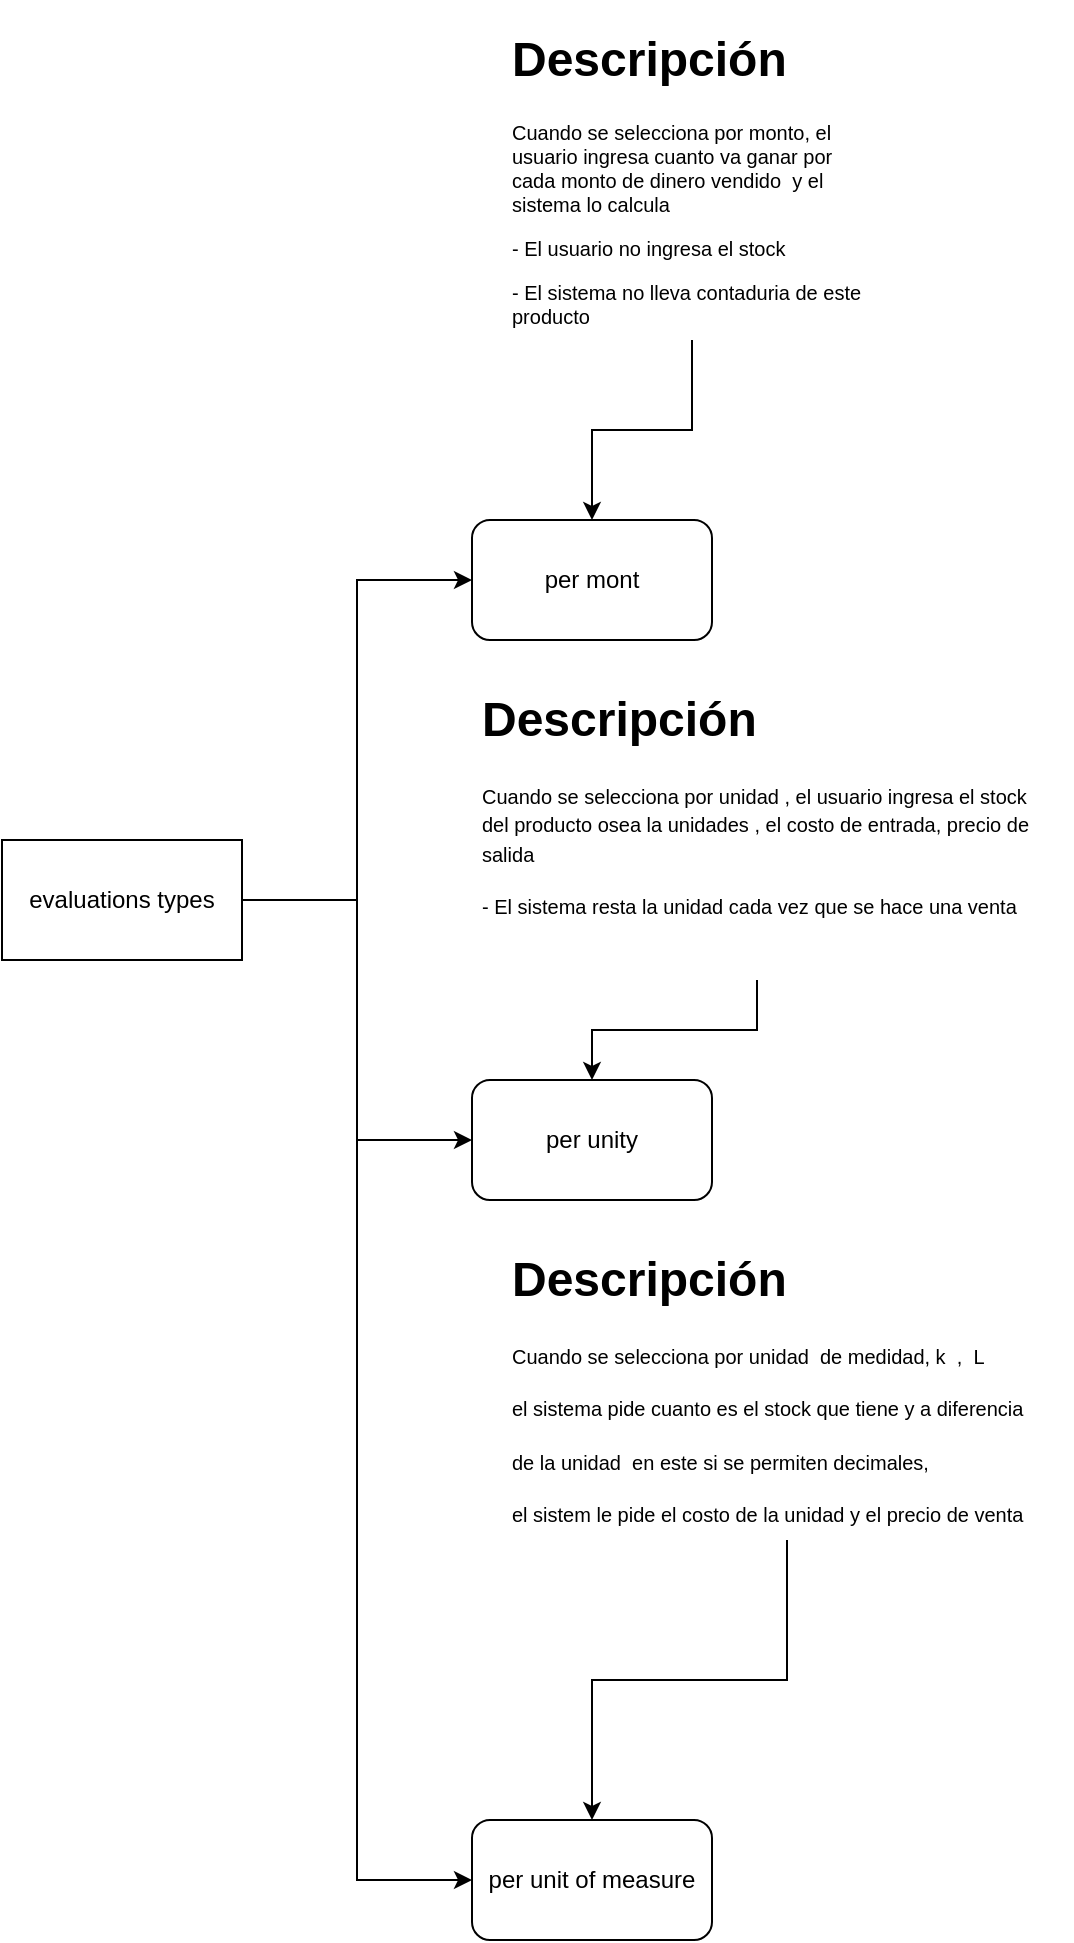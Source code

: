 <mxfile>
    <diagram id="62cqsjVcBP2jfHKXAwqE" name="mode_monts">
        <mxGraphModel dx="1261" dy="1981" grid="1" gridSize="10" guides="1" tooltips="1" connect="1" arrows="1" fold="1" page="1" pageScale="1" pageWidth="850" pageHeight="1100" math="0" shadow="0">
            <root>
                <mxCell id="0"/>
                <mxCell id="1" parent="0"/>
                <mxCell id="3" style="edgeStyle=orthogonalEdgeStyle;rounded=0;orthogonalLoop=1;jettySize=auto;html=1;entryX=0;entryY=0.5;entryDx=0;entryDy=0;" edge="1" parent="1" source="2" target="4">
                    <mxGeometry relative="1" as="geometry">
                        <mxPoint x="280" y="150" as="targetPoint"/>
                    </mxGeometry>
                </mxCell>
                <mxCell id="5" style="edgeStyle=orthogonalEdgeStyle;rounded=0;orthogonalLoop=1;jettySize=auto;html=1;entryX=0;entryY=0.5;entryDx=0;entryDy=0;" edge="1" parent="1" source="2" target="6">
                    <mxGeometry relative="1" as="geometry">
                        <mxPoint x="280" y="290" as="targetPoint"/>
                    </mxGeometry>
                </mxCell>
                <mxCell id="7" style="edgeStyle=orthogonalEdgeStyle;rounded=0;orthogonalLoop=1;jettySize=auto;html=1;entryX=0;entryY=0.5;entryDx=0;entryDy=0;" edge="1" parent="1" source="2" target="8">
                    <mxGeometry relative="1" as="geometry">
                        <mxPoint x="250" y="440" as="targetPoint"/>
                    </mxGeometry>
                </mxCell>
                <mxCell id="2" value="evaluations types" style="rounded=0;whiteSpace=wrap;html=1;" vertex="1" parent="1">
                    <mxGeometry x="70" y="260" width="120" height="60" as="geometry"/>
                </mxCell>
                <mxCell id="4" value="per mont" style="rounded=1;whiteSpace=wrap;html=1;" vertex="1" parent="1">
                    <mxGeometry x="305" y="100" width="120" height="60" as="geometry"/>
                </mxCell>
                <mxCell id="6" value="per unity" style="rounded=1;whiteSpace=wrap;html=1;" vertex="1" parent="1">
                    <mxGeometry x="305" y="380" width="120" height="60" as="geometry"/>
                </mxCell>
                <mxCell id="8" value="per unit of measure" style="rounded=1;whiteSpace=wrap;html=1;" vertex="1" parent="1">
                    <mxGeometry x="305" y="750" width="120" height="60" as="geometry"/>
                </mxCell>
                <mxCell id="11" style="edgeStyle=orthogonalEdgeStyle;rounded=0;orthogonalLoop=1;jettySize=auto;html=1;" edge="1" parent="1" source="10" target="4">
                    <mxGeometry relative="1" as="geometry"/>
                </mxCell>
                <mxCell id="10" value="&lt;h1&gt;Descripción&lt;/h1&gt;&lt;p style=&quot;font-size: 10px&quot;&gt;&lt;font style=&quot;font-size: 10px&quot;&gt;Cuando se selecciona por monto, el usuario ingresa cuanto va ganar por cada monto de dinero vendido&amp;nbsp; y el sistema lo calcula&lt;/font&gt;&lt;/p&gt;&lt;p style=&quot;font-size: 10px&quot;&gt;&lt;font style=&quot;font-size: 10px&quot;&gt;- El usuario no ingresa el stock&lt;/font&gt;&lt;/p&gt;&lt;p style=&quot;font-size: 10px&quot;&gt;&lt;font style=&quot;font-size: 10px&quot;&gt;- El sistema no lleva contaduria de este producto&lt;/font&gt;&lt;/p&gt;" style="text;html=1;strokeColor=none;fillColor=none;spacing=5;spacingTop=-20;whiteSpace=wrap;overflow=hidden;rounded=0;" vertex="1" parent="1">
                    <mxGeometry x="320" y="-150" width="190" height="160" as="geometry"/>
                </mxCell>
                <mxCell id="13" style="edgeStyle=orthogonalEdgeStyle;rounded=0;orthogonalLoop=1;jettySize=auto;html=1;" edge="1" parent="1" source="12" target="6">
                    <mxGeometry relative="1" as="geometry"/>
                </mxCell>
                <mxCell id="12" value="&lt;h1&gt;Descripción&lt;/h1&gt;&lt;p&gt;&lt;font style=&quot;font-size: 10px&quot;&gt;Cuando se selecciona por unidad , el usuario ingresa el stock del producto osea la unidades , el costo de entrada, precio de salida&lt;/font&gt;&lt;/p&gt;&lt;p&gt;&lt;font style=&quot;font-size: 10px&quot;&gt;- El sistema resta la unidad cada vez que se hace una venta&lt;/font&gt;&lt;/p&gt;&lt;p&gt;&lt;font style=&quot;font-size: 10px&quot;&gt;&lt;br&gt;&lt;/font&gt;&lt;/p&gt;" style="text;html=1;strokeColor=none;fillColor=none;spacing=5;spacingTop=-20;whiteSpace=wrap;overflow=hidden;rounded=0;" vertex="1" parent="1">
                    <mxGeometry x="305" y="180" width="285" height="150" as="geometry"/>
                </mxCell>
                <mxCell id="15" style="edgeStyle=orthogonalEdgeStyle;rounded=0;orthogonalLoop=1;jettySize=auto;html=1;" edge="1" parent="1" source="14" target="8">
                    <mxGeometry relative="1" as="geometry"/>
                </mxCell>
                <mxCell id="14" value="&lt;h1&gt;Descripción&lt;/h1&gt;&lt;p&gt;&lt;font style=&quot;font-size: 10px&quot;&gt;Cuando se selecciona por unidad&amp;nbsp; de medidad, k&amp;nbsp; ,&amp;nbsp; L&lt;/font&gt;&lt;/p&gt;&lt;p&gt;&lt;span style=&quot;font-size: 10px&quot;&gt;el sistema pide cuanto es el stock que tiene y a diferencia&amp;nbsp;&lt;/span&gt;&lt;/p&gt;&lt;p&gt;&lt;span style=&quot;font-size: 10px&quot;&gt;de la unidad&amp;nbsp; en este si se permiten decimales,&lt;/span&gt;&lt;/p&gt;&lt;p&gt;&lt;span style=&quot;font-size: 10px&quot;&gt;el sistem le pide el costo de la unidad y el precio de venta&lt;/span&gt;&lt;/p&gt;&lt;p&gt;&lt;br&gt;&lt;/p&gt;&lt;p&gt;&lt;font style=&quot;font-size: 10px&quot;&gt;&lt;br&gt;&lt;/font&gt;&lt;/p&gt;" style="text;html=1;strokeColor=none;fillColor=none;spacing=5;spacingTop=-20;whiteSpace=wrap;overflow=hidden;rounded=0;" vertex="1" parent="1">
                    <mxGeometry x="320" y="460" width="285" height="150" as="geometry"/>
                </mxCell>
            </root>
        </mxGraphModel>
    </diagram>
</mxfile>